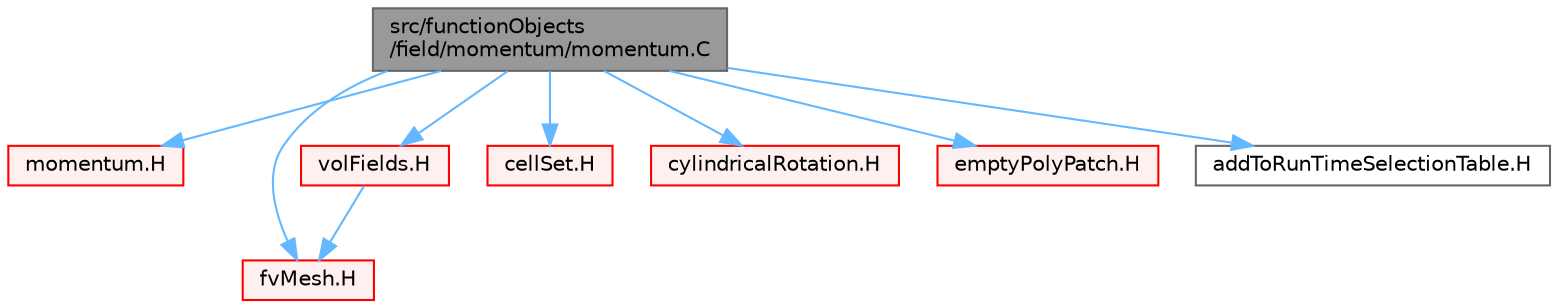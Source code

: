 digraph "src/functionObjects/field/momentum/momentum.C"
{
 // LATEX_PDF_SIZE
  bgcolor="transparent";
  edge [fontname=Helvetica,fontsize=10,labelfontname=Helvetica,labelfontsize=10];
  node [fontname=Helvetica,fontsize=10,shape=box,height=0.2,width=0.4];
  Node1 [id="Node000001",label="src/functionObjects\l/field/momentum/momentum.C",height=0.2,width=0.4,color="gray40", fillcolor="grey60", style="filled", fontcolor="black",tooltip=" "];
  Node1 -> Node2 [id="edge1_Node000001_Node000002",color="steelblue1",style="solid",tooltip=" "];
  Node2 [id="Node000002",label="momentum.H",height=0.2,width=0.4,color="red", fillcolor="#FFF0F0", style="filled",URL="$momentum_8H.html",tooltip=" "];
  Node1 -> Node289 [id="edge2_Node000001_Node000289",color="steelblue1",style="solid",tooltip=" "];
  Node289 [id="Node000289",label="fvMesh.H",height=0.2,width=0.4,color="red", fillcolor="#FFF0F0", style="filled",URL="$fvMesh_8H.html",tooltip=" "];
  Node1 -> Node385 [id="edge3_Node000001_Node000385",color="steelblue1",style="solid",tooltip=" "];
  Node385 [id="Node000385",label="volFields.H",height=0.2,width=0.4,color="red", fillcolor="#FFF0F0", style="filled",URL="$volFields_8H.html",tooltip=" "];
  Node385 -> Node289 [id="edge4_Node000385_Node000289",color="steelblue1",style="solid",tooltip=" "];
  Node1 -> Node422 [id="edge5_Node000001_Node000422",color="steelblue1",style="solid",tooltip=" "];
  Node422 [id="Node000422",label="cellSet.H",height=0.2,width=0.4,color="red", fillcolor="#FFF0F0", style="filled",URL="$cellSet_8H.html",tooltip=" "];
  Node1 -> Node424 [id="edge6_Node000001_Node000424",color="steelblue1",style="solid",tooltip=" "];
  Node424 [id="Node000424",label="cylindricalRotation.H",height=0.2,width=0.4,color="red", fillcolor="#FFF0F0", style="filled",URL="$cylindricalRotation_8H.html",tooltip=" "];
  Node1 -> Node426 [id="edge7_Node000001_Node000426",color="steelblue1",style="solid",tooltip=" "];
  Node426 [id="Node000426",label="emptyPolyPatch.H",height=0.2,width=0.4,color="red", fillcolor="#FFF0F0", style="filled",URL="$emptyPolyPatch_8H.html",tooltip=" "];
  Node1 -> Node427 [id="edge8_Node000001_Node000427",color="steelblue1",style="solid",tooltip=" "];
  Node427 [id="Node000427",label="addToRunTimeSelectionTable.H",height=0.2,width=0.4,color="grey40", fillcolor="white", style="filled",URL="$addToRunTimeSelectionTable_8H.html",tooltip="Macros for easy insertion into run-time selection tables."];
}
